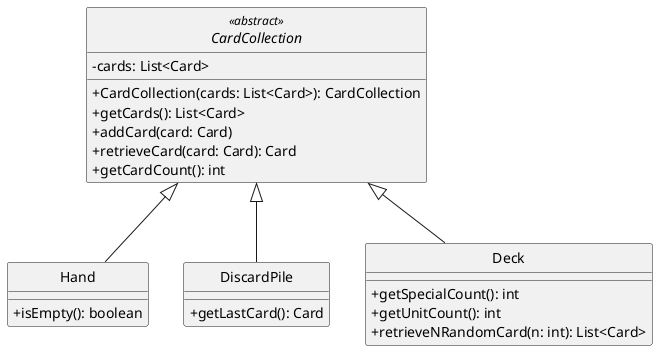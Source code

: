 @startuml

skinparam monochrome true
hide circle
skinparam classAttributeIconSize 0

' =====================
' CARD COLLECTION
' =====================

abstract class CardCollection <<abstract>> {
  -cards: List<Card>
  +CardCollection(cards: List<Card>): CardCollection
  +getCards(): List<Card>
  +addCard(card: Card)
  +retrieveCard(card: Card): Card
  +getCardCount(): int
}

class Hand {
  +isEmpty(): boolean
}

class DiscardPile {
  +getLastCard(): Card
}

class Deck {
  +getSpecialCount(): int
  +getUnitCount(): int
  +retrieveNRandomCard(n: int): List<Card>
}

' =====================
' RELATIONSHIPS
' =====================

CardCollection <|-- Hand
CardCollection <|-- DiscardPile
CardCollection <|-- Deck

@enduml